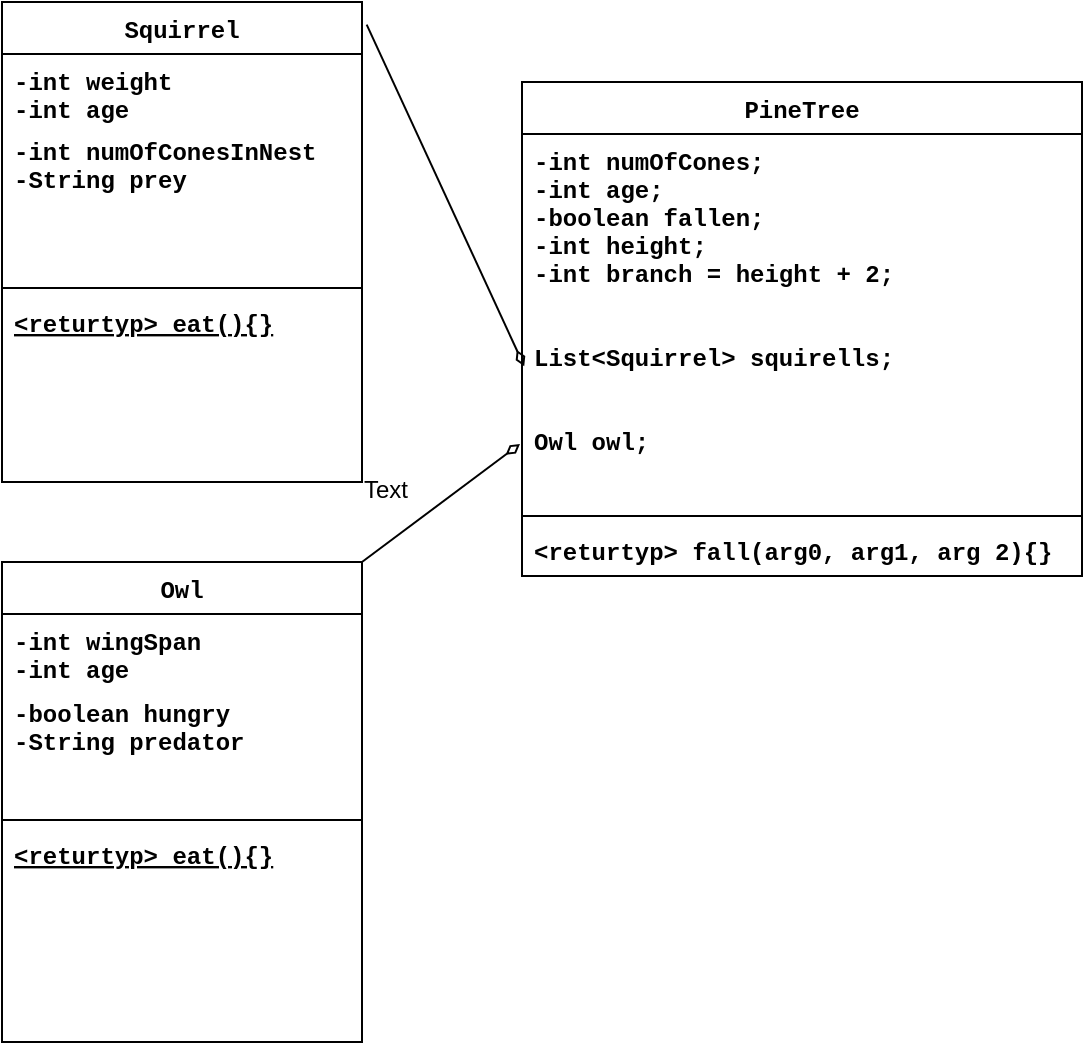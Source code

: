 <mxfile version="16.1.2" type="device"><diagram id="C5RBs43oDa-KdzZeNtuy" name="Page-1"><mxGraphModel dx="782" dy="531" grid="0" gridSize="10" guides="1" tooltips="1" connect="1" arrows="1" fold="1" page="1" pageScale="1" pageWidth="827" pageHeight="1169" math="0" shadow="0"><root><mxCell id="WIyWlLk6GJQsqaUBKTNV-0"/><mxCell id="WIyWlLk6GJQsqaUBKTNV-1" parent="WIyWlLk6GJQsqaUBKTNV-0"/><mxCell id="zkfFHV4jXpPFQw0GAbJ--6" value="Squirrel" style="swimlane;fontStyle=1;align=center;verticalAlign=top;childLayout=stackLayout;horizontal=1;startSize=26;horizontalStack=0;resizeParent=1;resizeLast=0;collapsible=1;marginBottom=0;rounded=0;shadow=0;strokeWidth=1;fontFamily=Courier New;" parent="WIyWlLk6GJQsqaUBKTNV-1" vertex="1"><mxGeometry x="160" y="80" width="180" height="240" as="geometry"><mxRectangle x="160" y="80" width="160" height="26" as="alternateBounds"/></mxGeometry></mxCell><mxCell id="zkfFHV4jXpPFQw0GAbJ--7" value="-int weight&#10;-int age" style="text;align=left;verticalAlign=top;spacingLeft=4;spacingRight=4;overflow=hidden;rotatable=0;points=[[0,0.5],[1,0.5]];portConstraint=eastwest;fontFamily=Courier New;fontStyle=1" parent="zkfFHV4jXpPFQw0GAbJ--6" vertex="1"><mxGeometry y="26" width="180" height="35" as="geometry"/></mxCell><mxCell id="zkfFHV4jXpPFQw0GAbJ--8" value="-int numOfConesInNest&#10;-String prey" style="text;align=left;verticalAlign=top;spacingLeft=4;spacingRight=4;overflow=hidden;rotatable=0;points=[[0,0.5],[1,0.5]];portConstraint=eastwest;rounded=0;shadow=0;html=0;fontFamily=Courier New;fontStyle=1" parent="zkfFHV4jXpPFQw0GAbJ--6" vertex="1"><mxGeometry y="61" width="180" height="78" as="geometry"/></mxCell><mxCell id="zkfFHV4jXpPFQw0GAbJ--9" value="" style="line;html=1;strokeWidth=1;align=left;verticalAlign=middle;spacingTop=-1;spacingLeft=3;spacingRight=3;rotatable=0;labelPosition=right;points=[];portConstraint=eastwest;fontFamily=Courier New;fontStyle=1" parent="zkfFHV4jXpPFQw0GAbJ--6" vertex="1"><mxGeometry y="139" width="180" height="8" as="geometry"/></mxCell><mxCell id="zkfFHV4jXpPFQw0GAbJ--10" value="&lt;returtyp&gt; eat(){}" style="text;align=left;verticalAlign=top;spacingLeft=4;spacingRight=4;overflow=hidden;rotatable=0;points=[[0,0.5],[1,0.5]];portConstraint=eastwest;fontStyle=5;fontFamily=Courier New;" parent="zkfFHV4jXpPFQw0GAbJ--6" vertex="1"><mxGeometry y="147" width="180" height="26" as="geometry"/></mxCell><mxCell id="cFUtwD1bPXU5jKW5bzYQ-1" style="edgeStyle=none;rounded=0;orthogonalLoop=1;jettySize=auto;html=1;exitX=1;exitY=0;exitDx=0;exitDy=0;endArrow=diamondThin;endFill=0;fontFamily=Courier New;fontStyle=1" parent="WIyWlLk6GJQsqaUBKTNV-1" source="cFUtwD1bPXU5jKW5bzYQ-17" edge="1"><mxGeometry relative="1" as="geometry"><mxPoint x="410" y="360" as="sourcePoint"/><mxPoint x="419" y="301" as="targetPoint"/><Array as="points"/></mxGeometry></mxCell><mxCell id="zkfFHV4jXpPFQw0GAbJ--17" value="PineTree" style="swimlane;fontStyle=1;align=center;verticalAlign=top;childLayout=stackLayout;horizontal=1;startSize=26;horizontalStack=0;resizeParent=1;resizeLast=0;collapsible=1;marginBottom=0;rounded=0;shadow=0;strokeWidth=1;fontFamily=Courier New;" parent="WIyWlLk6GJQsqaUBKTNV-1" vertex="1"><mxGeometry x="420" y="120" width="280" height="247" as="geometry"><mxRectangle x="550" y="140" width="160" height="26" as="alternateBounds"/></mxGeometry></mxCell><mxCell id="zkfFHV4jXpPFQw0GAbJ--21" value="-int numOfCones;&#10;-int age;&#10;-boolean fallen;&#10;-int height;&#10;-int branch = height + 2;&#10; &#10;&#10;List&lt;Squirrel&gt; squirells;&#10;&#10;&#10;Owl owl;" style="text;align=left;verticalAlign=top;spacingLeft=4;spacingRight=4;overflow=hidden;rotatable=0;points=[[0,0.5],[1,0.5]];portConstraint=eastwest;rounded=0;shadow=0;html=0;fontFamily=Courier New;fontStyle=1" parent="zkfFHV4jXpPFQw0GAbJ--17" vertex="1"><mxGeometry y="26" width="280" height="187" as="geometry"/></mxCell><mxCell id="zkfFHV4jXpPFQw0GAbJ--23" value="" style="line;html=1;strokeWidth=1;align=left;verticalAlign=middle;spacingTop=-1;spacingLeft=3;spacingRight=3;rotatable=0;labelPosition=right;points=[];portConstraint=eastwest;fontFamily=Courier New;fontStyle=1" parent="zkfFHV4jXpPFQw0GAbJ--17" vertex="1"><mxGeometry y="213" width="280" height="8" as="geometry"/></mxCell><mxCell id="zkfFHV4jXpPFQw0GAbJ--25" value="&lt;returtyp&gt; fall(arg0, arg1, arg 2){}" style="text;align=left;verticalAlign=top;spacingLeft=4;spacingRight=4;overflow=hidden;rotatable=0;points=[[0,0.5],[1,0.5]];portConstraint=eastwest;fontFamily=Courier New;fontStyle=1" parent="zkfFHV4jXpPFQw0GAbJ--17" vertex="1"><mxGeometry y="221" width="280" height="26" as="geometry"/></mxCell><mxCell id="cFUtwD1bPXU5jKW5bzYQ-0" style="edgeStyle=none;rounded=0;orthogonalLoop=1;jettySize=auto;html=1;exitX=0;exitY=0.5;exitDx=0;exitDy=0;fontFamily=Courier New;fontStyle=1" parent="zkfFHV4jXpPFQw0GAbJ--17" edge="1"><mxGeometry relative="1" as="geometry"><mxPoint y="65" as="sourcePoint"/><mxPoint y="65" as="targetPoint"/></mxGeometry></mxCell><mxCell id="cFUtwD1bPXU5jKW5bzYQ-4" value="" style="endArrow=diamondThin;html=1;rounded=0;entryX=0.004;entryY=0.621;entryDx=0;entryDy=0;exitX=1.013;exitY=0.047;exitDx=0;exitDy=0;exitPerimeter=0;fontFamily=Courier New;endFill=0;fontStyle=1;fontSize=11;entryPerimeter=0;" parent="WIyWlLk6GJQsqaUBKTNV-1" source="zkfFHV4jXpPFQw0GAbJ--6" target="zkfFHV4jXpPFQw0GAbJ--21" edge="1"><mxGeometry width="50" height="50" relative="1" as="geometry"><mxPoint x="280" y="350" as="sourcePoint"/><mxPoint x="330" y="300" as="targetPoint"/><Array as="points"/></mxGeometry></mxCell><mxCell id="cFUtwD1bPXU5jKW5bzYQ-17" value="Owl" style="swimlane;fontStyle=1;align=center;verticalAlign=top;childLayout=stackLayout;horizontal=1;startSize=26;horizontalStack=0;resizeParent=1;resizeLast=0;collapsible=1;marginBottom=0;rounded=0;shadow=0;strokeWidth=1;fontFamily=Courier New;" parent="WIyWlLk6GJQsqaUBKTNV-1" vertex="1"><mxGeometry x="160" y="360" width="180" height="240" as="geometry"><mxRectangle x="130" y="380" width="160" height="26" as="alternateBounds"/></mxGeometry></mxCell><mxCell id="cFUtwD1bPXU5jKW5bzYQ-18" value="-int wingSpan&#10;-int age" style="text;align=left;verticalAlign=top;spacingLeft=4;spacingRight=4;overflow=hidden;rotatable=0;points=[[0,0.5],[1,0.5]];portConstraint=eastwest;fontFamily=Courier New;fontStyle=1" parent="cFUtwD1bPXU5jKW5bzYQ-17" vertex="1"><mxGeometry y="26" width="180" height="36" as="geometry"/></mxCell><mxCell id="cFUtwD1bPXU5jKW5bzYQ-19" value="-boolean hungry&#10;-String predator" style="text;align=left;verticalAlign=top;spacingLeft=4;spacingRight=4;overflow=hidden;rotatable=0;points=[[0,0.5],[1,0.5]];portConstraint=eastwest;rounded=0;shadow=0;html=0;fontFamily=Courier New;fontStyle=1" parent="cFUtwD1bPXU5jKW5bzYQ-17" vertex="1"><mxGeometry y="62" width="180" height="63" as="geometry"/></mxCell><mxCell id="cFUtwD1bPXU5jKW5bzYQ-20" value="" style="line;html=1;strokeWidth=1;align=left;verticalAlign=middle;spacingTop=-1;spacingLeft=3;spacingRight=3;rotatable=0;labelPosition=right;points=[];portConstraint=eastwest;fontFamily=Courier New;fontStyle=1" parent="cFUtwD1bPXU5jKW5bzYQ-17" vertex="1"><mxGeometry y="125" width="180" height="8" as="geometry"/></mxCell><mxCell id="cFUtwD1bPXU5jKW5bzYQ-21" value="&lt;returtyp&gt; eat(){}" style="text;align=left;verticalAlign=top;spacingLeft=4;spacingRight=4;overflow=hidden;rotatable=0;points=[[0,0.5],[1,0.5]];portConstraint=eastwest;fontStyle=5;fontFamily=Courier New;" parent="cFUtwD1bPXU5jKW5bzYQ-17" vertex="1"><mxGeometry y="133" width="180" height="22" as="geometry"/></mxCell><mxCell id="lVnSaKhJMzhBN0bGPJFi-0" value="Text" style="text;html=1;strokeColor=none;fillColor=none;align=center;verticalAlign=middle;whiteSpace=wrap;rounded=0;" parent="WIyWlLk6GJQsqaUBKTNV-1" vertex="1"><mxGeometry x="332" y="314" width="40" height="20" as="geometry"/></mxCell></root></mxGraphModel></diagram></mxfile>